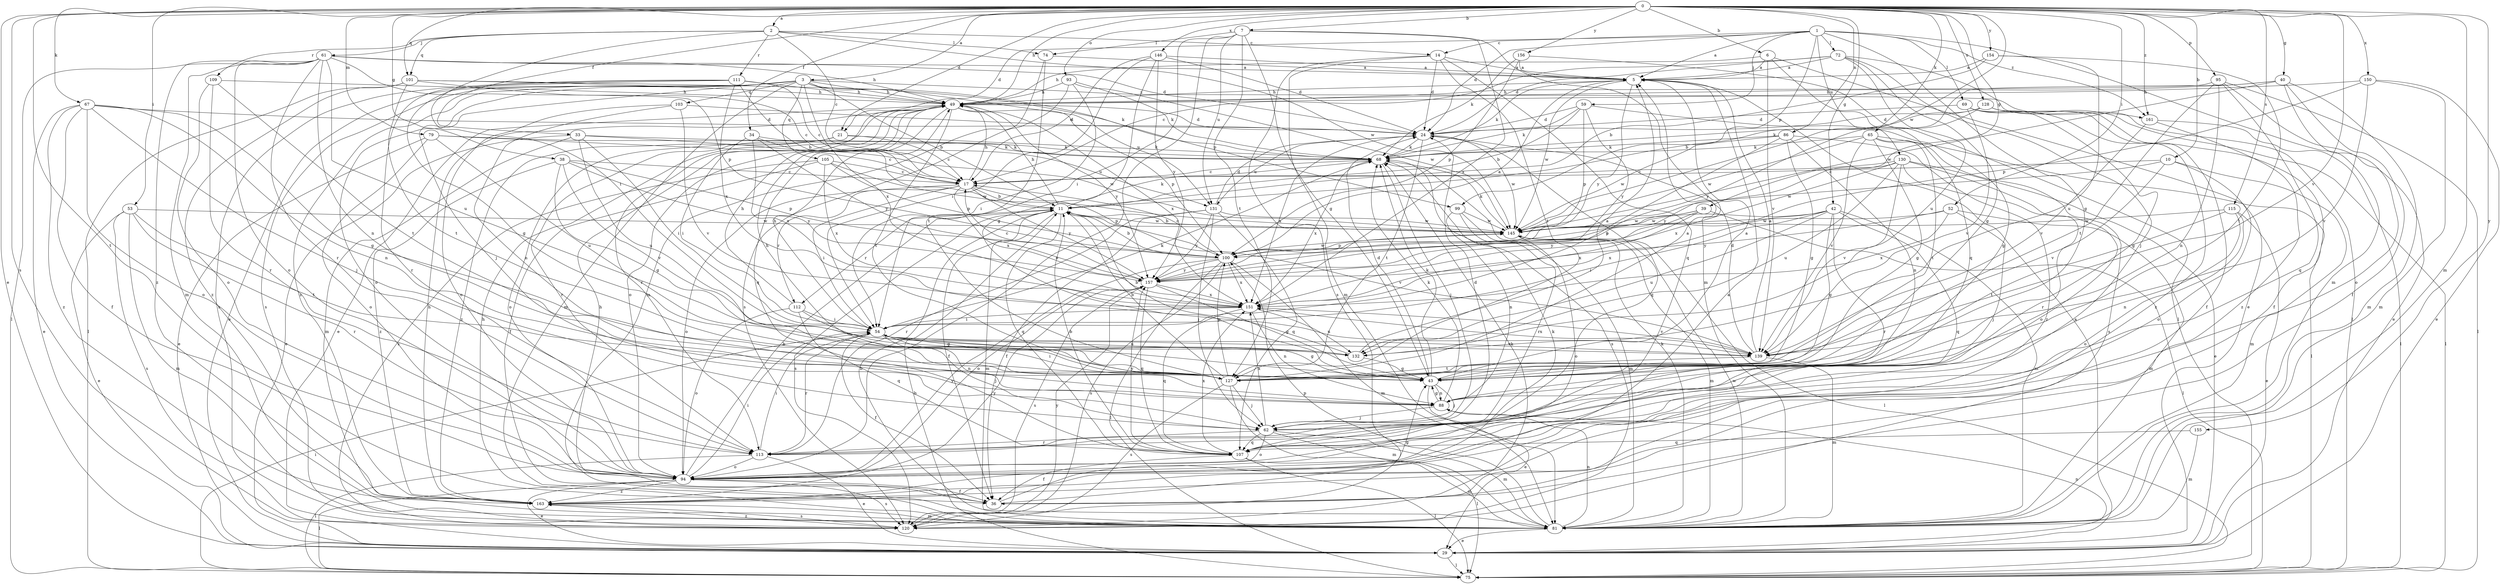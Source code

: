 strict digraph  {
0;
1;
2;
3;
5;
6;
7;
10;
11;
14;
17;
21;
24;
29;
33;
34;
36;
38;
39;
40;
42;
43;
49;
52;
53;
54;
59;
61;
62;
65;
67;
68;
69;
72;
74;
75;
79;
81;
86;
88;
93;
94;
95;
99;
100;
101;
103;
105;
107;
109;
111;
112;
113;
115;
120;
127;
128;
130;
131;
132;
139;
145;
146;
150;
151;
154;
155;
156;
157;
161;
163;
0 -> 2  [label=a];
0 -> 3  [label=a];
0 -> 6  [label=b];
0 -> 7  [label=b];
0 -> 10  [label=b];
0 -> 21  [label=d];
0 -> 29  [label=e];
0 -> 33  [label=f];
0 -> 34  [label=f];
0 -> 38  [label=g];
0 -> 39  [label=g];
0 -> 40  [label=g];
0 -> 42  [label=g];
0 -> 49  [label=h];
0 -> 52  [label=i];
0 -> 53  [label=i];
0 -> 65  [label=k];
0 -> 67  [label=k];
0 -> 79  [label=m];
0 -> 81  [label=m];
0 -> 86  [label=n];
0 -> 93  [label=o];
0 -> 95  [label=p];
0 -> 101  [label=q];
0 -> 115  [label=s];
0 -> 120  [label=s];
0 -> 128  [label=u];
0 -> 139  [label=v];
0 -> 145  [label=w];
0 -> 146  [label=x];
0 -> 150  [label=x];
0 -> 154  [label=y];
0 -> 155  [label=y];
0 -> 156  [label=y];
0 -> 161  [label=z];
0 -> 94  [label=t];
1 -> 5  [label=a];
1 -> 14  [label=c];
1 -> 21  [label=d];
1 -> 24  [label=d];
1 -> 43  [label=g];
1 -> 59  [label=j];
1 -> 69  [label=l];
1 -> 72  [label=l];
1 -> 81  [label=m];
1 -> 99  [label=p];
1 -> 130  [label=u];
1 -> 161  [label=z];
2 -> 14  [label=c];
2 -> 17  [label=c];
2 -> 54  [label=i];
2 -> 61  [label=j];
2 -> 74  [label=l];
2 -> 101  [label=q];
2 -> 109  [label=r];
2 -> 111  [label=r];
2 -> 145  [label=w];
3 -> 11  [label=b];
3 -> 29  [label=e];
3 -> 49  [label=h];
3 -> 62  [label=j];
3 -> 81  [label=m];
3 -> 94  [label=o];
3 -> 99  [label=p];
3 -> 103  [label=q];
3 -> 105  [label=q];
3 -> 120  [label=s];
3 -> 131  [label=u];
3 -> 151  [label=x];
3 -> 161  [label=z];
3 -> 163  [label=z];
5 -> 49  [label=h];
5 -> 68  [label=k];
5 -> 145  [label=w];
5 -> 157  [label=y];
6 -> 5  [label=a];
6 -> 29  [label=e];
6 -> 49  [label=h];
6 -> 107  [label=q];
6 -> 139  [label=v];
7 -> 43  [label=g];
7 -> 54  [label=i];
7 -> 74  [label=l];
7 -> 81  [label=m];
7 -> 94  [label=o];
7 -> 127  [label=t];
7 -> 131  [label=u];
7 -> 151  [label=x];
10 -> 17  [label=c];
10 -> 81  [label=m];
10 -> 94  [label=o];
10 -> 139  [label=v];
10 -> 145  [label=w];
11 -> 36  [label=f];
11 -> 49  [label=h];
11 -> 68  [label=k];
11 -> 81  [label=m];
11 -> 107  [label=q];
11 -> 112  [label=r];
11 -> 120  [label=s];
11 -> 139  [label=v];
11 -> 145  [label=w];
14 -> 5  [label=a];
14 -> 24  [label=d];
14 -> 81  [label=m];
14 -> 107  [label=q];
14 -> 120  [label=s];
14 -> 127  [label=t];
17 -> 11  [label=b];
17 -> 49  [label=h];
17 -> 54  [label=i];
17 -> 94  [label=o];
17 -> 100  [label=p];
17 -> 112  [label=r];
17 -> 151  [label=x];
17 -> 157  [label=y];
21 -> 17  [label=c];
21 -> 68  [label=k];
21 -> 94  [label=o];
21 -> 113  [label=r];
21 -> 163  [label=z];
24 -> 68  [label=k];
24 -> 107  [label=q];
24 -> 127  [label=t];
24 -> 131  [label=u];
24 -> 145  [label=w];
24 -> 151  [label=x];
29 -> 5  [label=a];
29 -> 75  [label=l];
29 -> 88  [label=n];
33 -> 29  [label=e];
33 -> 54  [label=i];
33 -> 68  [label=k];
33 -> 81  [label=m];
33 -> 131  [label=u];
33 -> 132  [label=u];
34 -> 17  [label=c];
34 -> 54  [label=i];
34 -> 68  [label=k];
34 -> 151  [label=x];
34 -> 157  [label=y];
36 -> 5  [label=a];
36 -> 49  [label=h];
36 -> 68  [label=k];
38 -> 17  [label=c];
38 -> 43  [label=g];
38 -> 100  [label=p];
38 -> 139  [label=v];
38 -> 157  [label=y];
38 -> 163  [label=z];
39 -> 75  [label=l];
39 -> 100  [label=p];
39 -> 145  [label=w];
39 -> 151  [label=x];
39 -> 157  [label=y];
40 -> 11  [label=b];
40 -> 36  [label=f];
40 -> 49  [label=h];
40 -> 81  [label=m];
40 -> 94  [label=o];
40 -> 145  [label=w];
42 -> 43  [label=g];
42 -> 54  [label=i];
42 -> 81  [label=m];
42 -> 107  [label=q];
42 -> 113  [label=r];
42 -> 132  [label=u];
42 -> 145  [label=w];
42 -> 151  [label=x];
43 -> 5  [label=a];
43 -> 24  [label=d];
43 -> 29  [label=e];
43 -> 62  [label=j];
43 -> 68  [label=k];
43 -> 88  [label=n];
49 -> 24  [label=d];
49 -> 29  [label=e];
49 -> 94  [label=o];
49 -> 100  [label=p];
49 -> 107  [label=q];
49 -> 113  [label=r];
49 -> 127  [label=t];
49 -> 151  [label=x];
49 -> 157  [label=y];
52 -> 62  [label=j];
52 -> 81  [label=m];
52 -> 145  [label=w];
52 -> 151  [label=x];
52 -> 157  [label=y];
53 -> 29  [label=e];
53 -> 81  [label=m];
53 -> 113  [label=r];
53 -> 120  [label=s];
53 -> 127  [label=t];
53 -> 145  [label=w];
54 -> 36  [label=f];
54 -> 43  [label=g];
54 -> 49  [label=h];
54 -> 62  [label=j];
54 -> 68  [label=k];
54 -> 88  [label=n];
54 -> 113  [label=r];
54 -> 132  [label=u];
54 -> 139  [label=v];
59 -> 11  [label=b];
59 -> 24  [label=d];
59 -> 43  [label=g];
59 -> 68  [label=k];
59 -> 100  [label=p];
59 -> 157  [label=y];
61 -> 5  [label=a];
61 -> 24  [label=d];
61 -> 49  [label=h];
61 -> 75  [label=l];
61 -> 81  [label=m];
61 -> 88  [label=n];
61 -> 94  [label=o];
61 -> 100  [label=p];
61 -> 113  [label=r];
61 -> 132  [label=u];
61 -> 163  [label=z];
62 -> 24  [label=d];
62 -> 75  [label=l];
62 -> 81  [label=m];
62 -> 94  [label=o];
62 -> 107  [label=q];
62 -> 113  [label=r];
62 -> 151  [label=x];
65 -> 43  [label=g];
65 -> 68  [label=k];
65 -> 75  [label=l];
65 -> 120  [label=s];
65 -> 127  [label=t];
65 -> 139  [label=v];
65 -> 145  [label=w];
67 -> 24  [label=d];
67 -> 29  [label=e];
67 -> 36  [label=f];
67 -> 43  [label=g];
67 -> 62  [label=j];
67 -> 88  [label=n];
67 -> 94  [label=o];
67 -> 163  [label=z];
68 -> 17  [label=c];
68 -> 62  [label=j];
68 -> 120  [label=s];
68 -> 151  [label=x];
69 -> 24  [label=d];
69 -> 36  [label=f];
69 -> 43  [label=g];
69 -> 139  [label=v];
69 -> 163  [label=z];
72 -> 5  [label=a];
72 -> 17  [label=c];
72 -> 24  [label=d];
72 -> 43  [label=g];
72 -> 62  [label=j];
72 -> 75  [label=l];
72 -> 132  [label=u];
74 -> 5  [label=a];
74 -> 81  [label=m];
74 -> 127  [label=t];
75 -> 11  [label=b];
75 -> 54  [label=i];
79 -> 29  [label=e];
79 -> 68  [label=k];
79 -> 94  [label=o];
79 -> 132  [label=u];
79 -> 145  [label=w];
81 -> 11  [label=b];
81 -> 29  [label=e];
81 -> 49  [label=h];
81 -> 68  [label=k];
81 -> 88  [label=n];
81 -> 100  [label=p];
81 -> 145  [label=w];
86 -> 43  [label=g];
86 -> 54  [label=i];
86 -> 68  [label=k];
86 -> 88  [label=n];
86 -> 145  [label=w];
86 -> 163  [label=z];
88 -> 43  [label=g];
88 -> 62  [label=j];
88 -> 68  [label=k];
93 -> 49  [label=h];
93 -> 54  [label=i];
93 -> 68  [label=k];
93 -> 120  [label=s];
93 -> 145  [label=w];
94 -> 11  [label=b];
94 -> 29  [label=e];
94 -> 36  [label=f];
94 -> 54  [label=i];
94 -> 75  [label=l];
94 -> 120  [label=s];
94 -> 157  [label=y];
94 -> 163  [label=z];
95 -> 29  [label=e];
95 -> 49  [label=h];
95 -> 75  [label=l];
95 -> 88  [label=n];
95 -> 107  [label=q];
95 -> 127  [label=t];
99 -> 81  [label=m];
99 -> 88  [label=n];
99 -> 113  [label=r];
99 -> 145  [label=w];
100 -> 5  [label=a];
100 -> 11  [label=b];
100 -> 17  [label=c];
100 -> 75  [label=l];
100 -> 81  [label=m];
100 -> 94  [label=o];
100 -> 120  [label=s];
100 -> 145  [label=w];
100 -> 151  [label=x];
100 -> 157  [label=y];
101 -> 17  [label=c];
101 -> 49  [label=h];
101 -> 68  [label=k];
101 -> 75  [label=l];
101 -> 127  [label=t];
101 -> 163  [label=z];
103 -> 24  [label=d];
103 -> 88  [label=n];
103 -> 94  [label=o];
103 -> 139  [label=v];
105 -> 17  [label=c];
105 -> 36  [label=f];
105 -> 100  [label=p];
105 -> 120  [label=s];
105 -> 145  [label=w];
105 -> 151  [label=x];
107 -> 11  [label=b];
107 -> 36  [label=f];
107 -> 75  [label=l];
107 -> 81  [label=m];
107 -> 151  [label=x];
107 -> 157  [label=y];
109 -> 49  [label=h];
109 -> 94  [label=o];
109 -> 113  [label=r];
109 -> 127  [label=t];
111 -> 11  [label=b];
111 -> 17  [label=c];
111 -> 43  [label=g];
111 -> 49  [label=h];
111 -> 113  [label=r];
111 -> 120  [label=s];
111 -> 151  [label=x];
112 -> 43  [label=g];
112 -> 49  [label=h];
112 -> 54  [label=i];
112 -> 94  [label=o];
112 -> 107  [label=q];
113 -> 29  [label=e];
113 -> 54  [label=i];
113 -> 75  [label=l];
113 -> 94  [label=o];
115 -> 29  [label=e];
115 -> 88  [label=n];
115 -> 94  [label=o];
115 -> 127  [label=t];
115 -> 145  [label=w];
120 -> 68  [label=k];
120 -> 157  [label=y];
120 -> 163  [label=z];
127 -> 5  [label=a];
127 -> 11  [label=b];
127 -> 49  [label=h];
127 -> 54  [label=i];
127 -> 62  [label=j];
127 -> 81  [label=m];
127 -> 100  [label=p];
127 -> 120  [label=s];
128 -> 24  [label=d];
128 -> 36  [label=f];
128 -> 68  [label=k];
128 -> 75  [label=l];
128 -> 157  [label=y];
130 -> 17  [label=c];
130 -> 29  [label=e];
130 -> 94  [label=o];
130 -> 113  [label=r];
130 -> 132  [label=u];
130 -> 139  [label=v];
130 -> 151  [label=x];
130 -> 157  [label=y];
131 -> 24  [label=d];
131 -> 36  [label=f];
131 -> 62  [label=j];
131 -> 107  [label=q];
131 -> 113  [label=r];
131 -> 145  [label=w];
131 -> 157  [label=y];
132 -> 5  [label=a];
132 -> 11  [label=b];
132 -> 43  [label=g];
139 -> 5  [label=a];
139 -> 24  [label=d];
139 -> 81  [label=m];
139 -> 127  [label=t];
139 -> 151  [label=x];
145 -> 11  [label=b];
145 -> 68  [label=k];
145 -> 75  [label=l];
145 -> 81  [label=m];
145 -> 94  [label=o];
145 -> 100  [label=p];
146 -> 5  [label=a];
146 -> 17  [label=c];
146 -> 24  [label=d];
146 -> 43  [label=g];
146 -> 54  [label=i];
146 -> 157  [label=y];
150 -> 29  [label=e];
150 -> 49  [label=h];
150 -> 81  [label=m];
150 -> 100  [label=p];
150 -> 139  [label=v];
151 -> 54  [label=i];
151 -> 88  [label=n];
151 -> 107  [label=q];
151 -> 132  [label=u];
151 -> 139  [label=v];
154 -> 5  [label=a];
154 -> 11  [label=b];
154 -> 127  [label=t];
154 -> 132  [label=u];
155 -> 81  [label=m];
155 -> 107  [label=q];
156 -> 5  [label=a];
156 -> 68  [label=k];
156 -> 75  [label=l];
156 -> 100  [label=p];
157 -> 17  [label=c];
157 -> 43  [label=g];
157 -> 107  [label=q];
157 -> 120  [label=s];
157 -> 151  [label=x];
161 -> 75  [label=l];
161 -> 139  [label=v];
161 -> 163  [label=z];
163 -> 43  [label=g];
163 -> 49  [label=h];
163 -> 81  [label=m];
163 -> 120  [label=s];
163 -> 157  [label=y];
}
